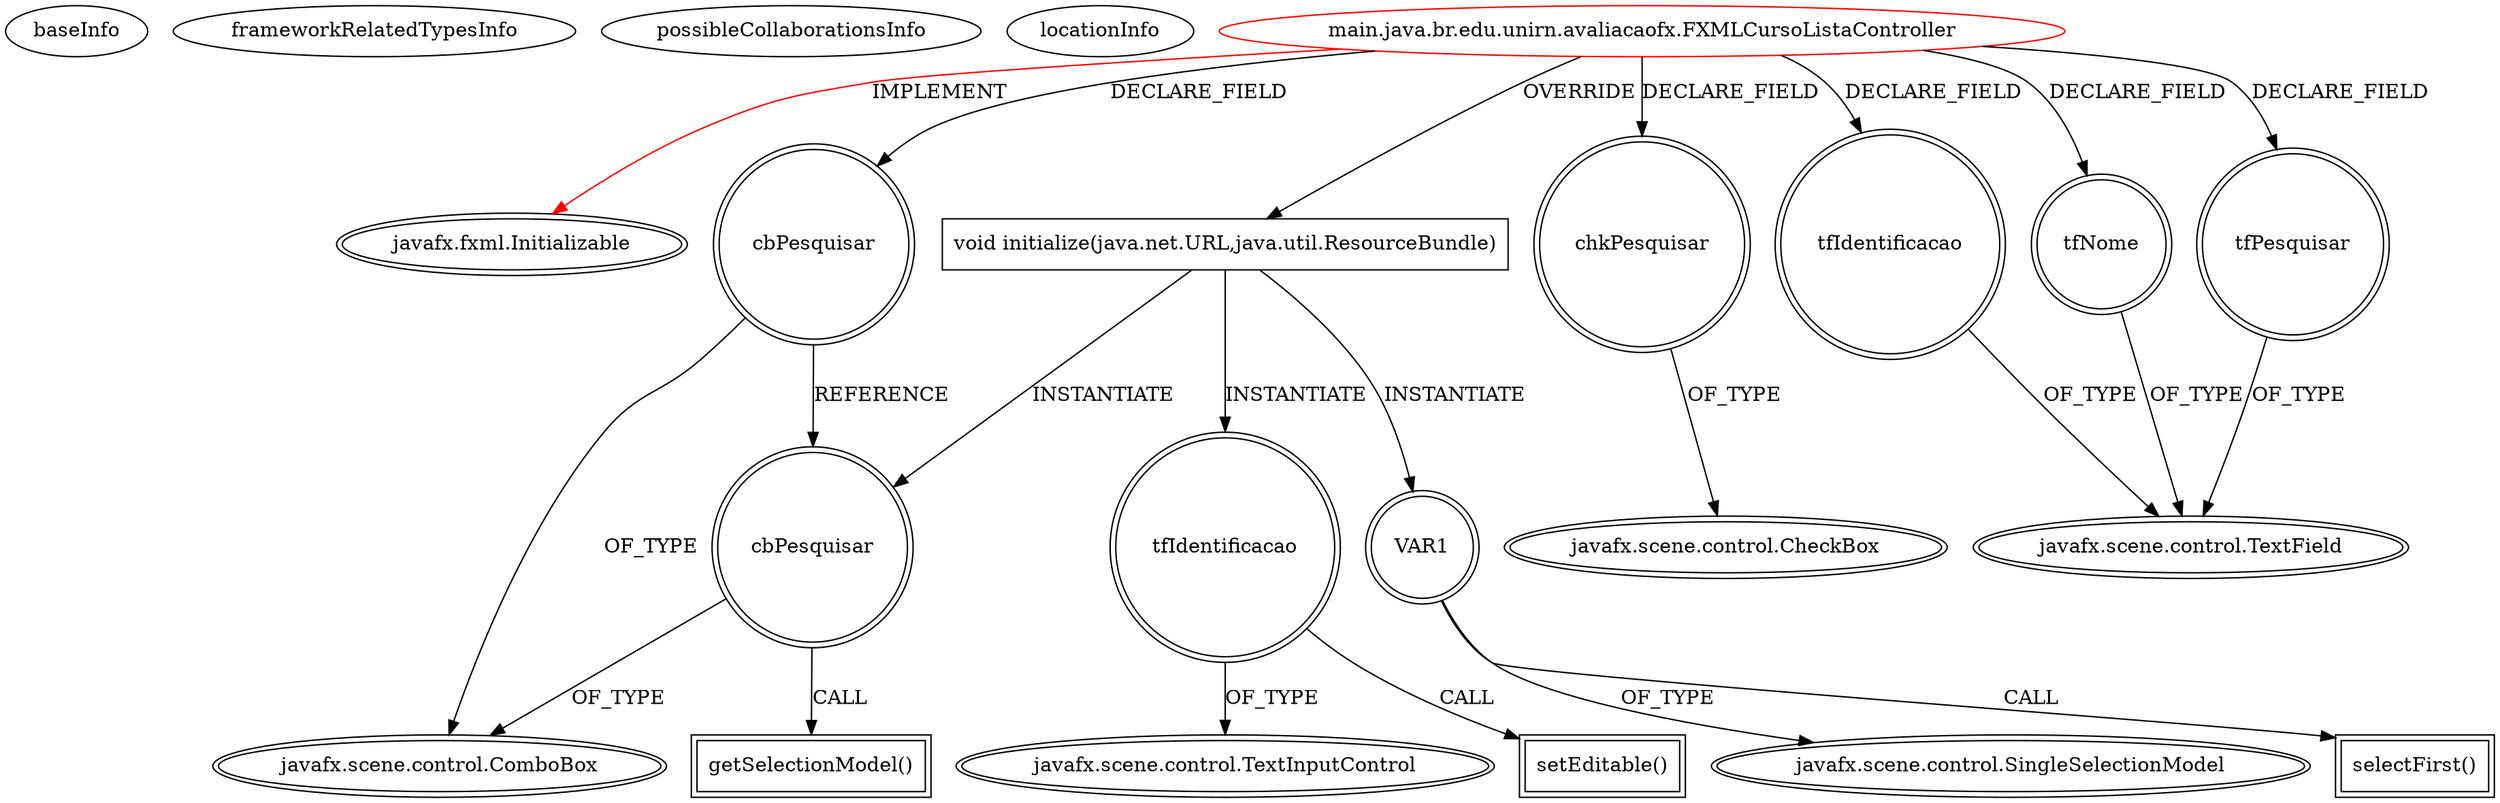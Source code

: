 digraph {
baseInfo[graphId=1864,category="extension_graph",isAnonymous=false,possibleRelation=false]
frameworkRelatedTypesInfo[0="javafx.fxml.Initializable"]
possibleCollaborationsInfo[]
locationInfo[projectName="andersonolisilva-exemplo_jfx",filePath="/andersonolisilva-exemplo_jfx/exemplo_jfx-master/src/main/java/br/edu/unirn/avaliacaofx/FXMLCursoListaController.java",contextSignature="FXMLCursoListaController",graphId="1864"]
0[label="main.java.br.edu.unirn.avaliacaofx.FXMLCursoListaController",vertexType="ROOT_CLIENT_CLASS_DECLARATION",isFrameworkType=false,color=red]
1[label="javafx.fxml.Initializable",vertexType="FRAMEWORK_INTERFACE_TYPE",isFrameworkType=true,peripheries=2]
2[label="cbPesquisar",vertexType="FIELD_DECLARATION",isFrameworkType=true,peripheries=2,shape=circle]
3[label="javafx.scene.control.ComboBox",vertexType="FRAMEWORK_CLASS_TYPE",isFrameworkType=true,peripheries=2]
4[label="chkPesquisar",vertexType="FIELD_DECLARATION",isFrameworkType=true,peripheries=2,shape=circle]
5[label="javafx.scene.control.CheckBox",vertexType="FRAMEWORK_CLASS_TYPE",isFrameworkType=true,peripheries=2]
6[label="tfIdentificacao",vertexType="FIELD_DECLARATION",isFrameworkType=true,peripheries=2,shape=circle]
7[label="javafx.scene.control.TextField",vertexType="FRAMEWORK_CLASS_TYPE",isFrameworkType=true,peripheries=2]
8[label="tfNome",vertexType="FIELD_DECLARATION",isFrameworkType=true,peripheries=2,shape=circle]
10[label="tfPesquisar",vertexType="FIELD_DECLARATION",isFrameworkType=true,peripheries=2,shape=circle]
12[label="void initialize(java.net.URL,java.util.ResourceBundle)",vertexType="OVERRIDING_METHOD_DECLARATION",isFrameworkType=false,shape=box]
13[label="tfIdentificacao",vertexType="VARIABLE_EXPRESION",isFrameworkType=true,peripheries=2,shape=circle]
15[label="javafx.scene.control.TextInputControl",vertexType="FRAMEWORK_CLASS_TYPE",isFrameworkType=true,peripheries=2]
14[label="setEditable()",vertexType="INSIDE_CALL",isFrameworkType=true,peripheries=2,shape=box]
16[label="VAR1",vertexType="VARIABLE_EXPRESION",isFrameworkType=true,peripheries=2,shape=circle]
18[label="javafx.scene.control.SingleSelectionModel",vertexType="FRAMEWORK_CLASS_TYPE",isFrameworkType=true,peripheries=2]
17[label="selectFirst()",vertexType="INSIDE_CALL",isFrameworkType=true,peripheries=2,shape=box]
19[label="cbPesquisar",vertexType="VARIABLE_EXPRESION",isFrameworkType=true,peripheries=2,shape=circle]
20[label="getSelectionModel()",vertexType="INSIDE_CALL",isFrameworkType=true,peripheries=2,shape=box]
0->1[label="IMPLEMENT",color=red]
0->2[label="DECLARE_FIELD"]
2->3[label="OF_TYPE"]
0->4[label="DECLARE_FIELD"]
4->5[label="OF_TYPE"]
0->6[label="DECLARE_FIELD"]
6->7[label="OF_TYPE"]
0->8[label="DECLARE_FIELD"]
8->7[label="OF_TYPE"]
0->10[label="DECLARE_FIELD"]
10->7[label="OF_TYPE"]
0->12[label="OVERRIDE"]
12->13[label="INSTANTIATE"]
13->15[label="OF_TYPE"]
13->14[label="CALL"]
12->16[label="INSTANTIATE"]
16->18[label="OF_TYPE"]
16->17[label="CALL"]
12->19[label="INSTANTIATE"]
2->19[label="REFERENCE"]
19->3[label="OF_TYPE"]
19->20[label="CALL"]
}
